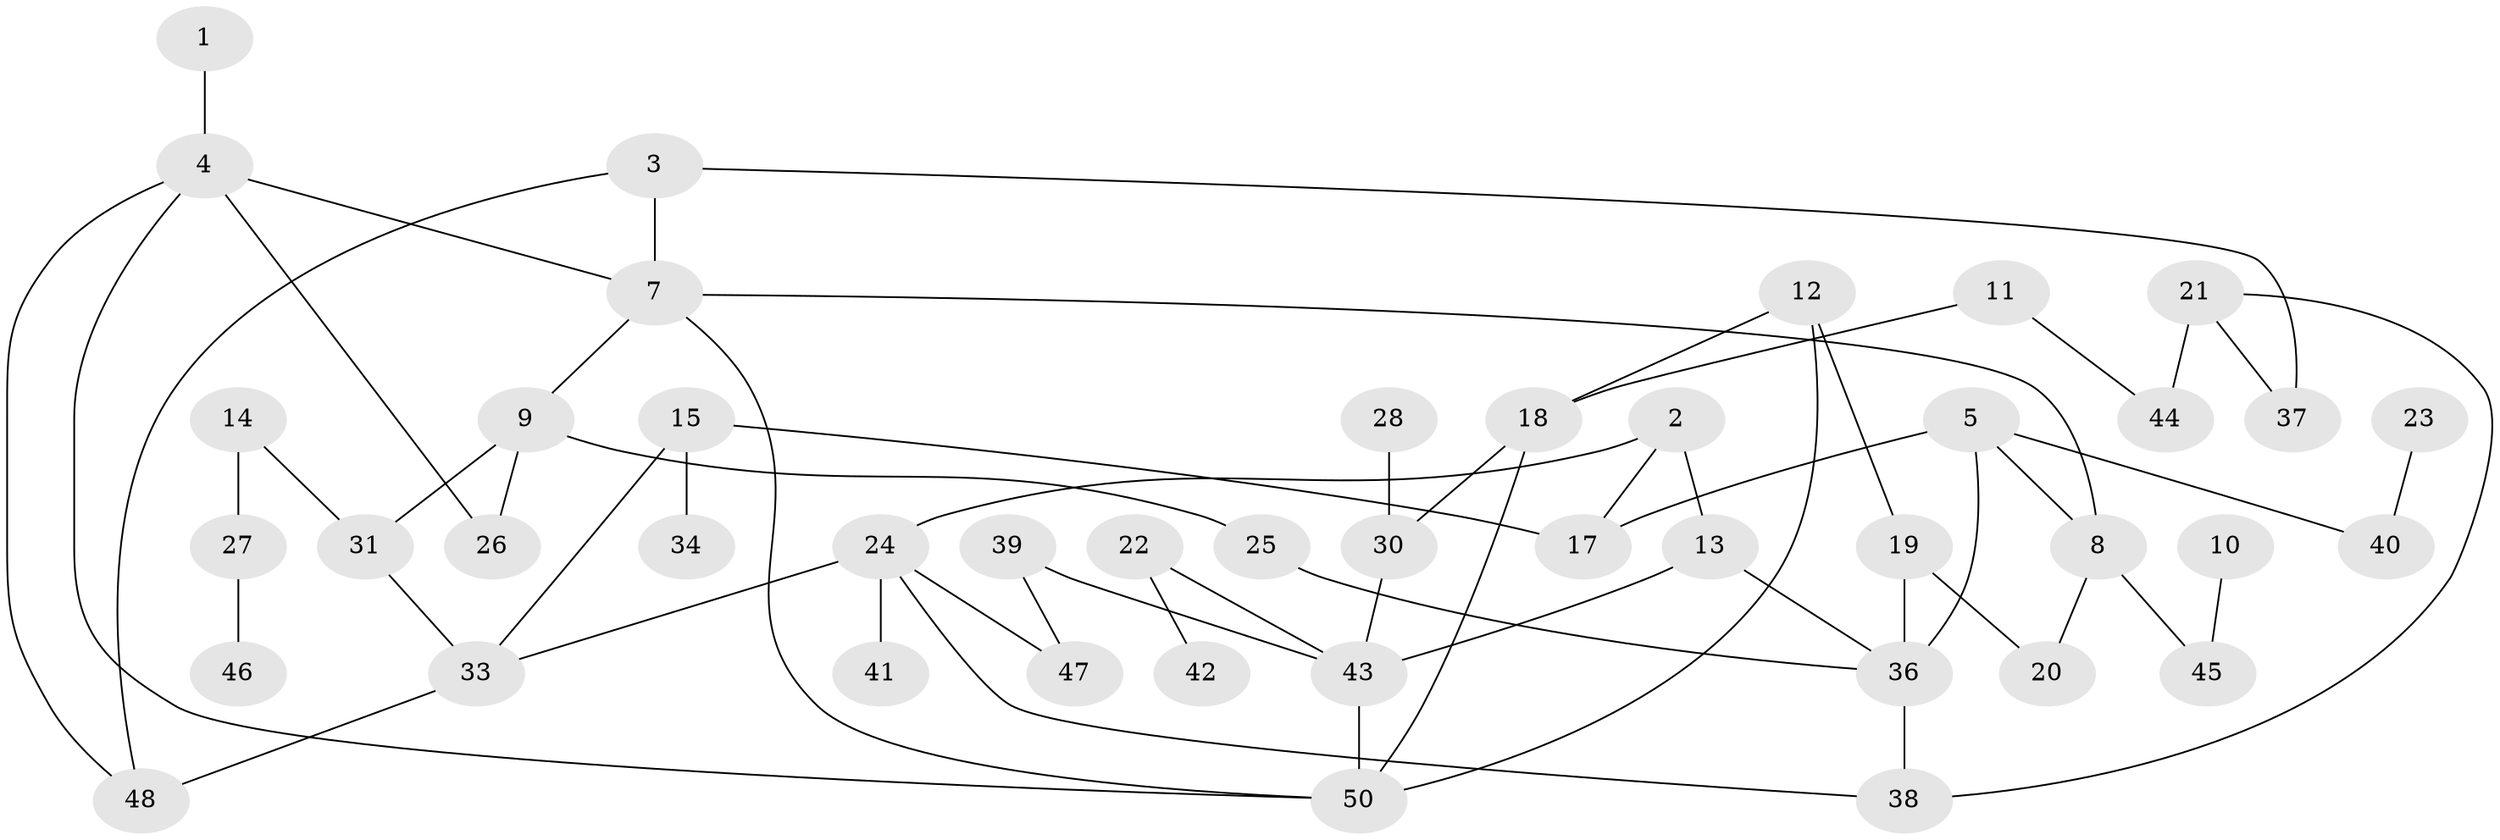 // original degree distribution, {1: 0.17142857142857143, 2: 0.35714285714285715, 4: 0.12857142857142856, 5: 0.07142857142857142, 0: 0.08571428571428572, 3: 0.18571428571428572}
// Generated by graph-tools (version 1.1) at 2025/48/03/04/25 22:48:04]
// undirected, 44 vertices, 60 edges
graph export_dot {
  node [color=gray90,style=filled];
  1;
  2;
  3;
  4;
  5;
  7;
  8;
  9;
  10;
  11;
  12;
  13;
  14;
  15;
  17;
  18;
  19;
  20;
  21;
  22;
  23;
  24;
  25;
  26;
  27;
  28;
  30;
  31;
  33;
  34;
  36;
  37;
  38;
  39;
  40;
  41;
  42;
  43;
  44;
  45;
  46;
  47;
  48;
  50;
  1 -- 4 [weight=1.0];
  2 -- 13 [weight=2.0];
  2 -- 17 [weight=1.0];
  2 -- 24 [weight=1.0];
  3 -- 7 [weight=1.0];
  3 -- 37 [weight=1.0];
  3 -- 48 [weight=1.0];
  4 -- 7 [weight=1.0];
  4 -- 26 [weight=1.0];
  4 -- 48 [weight=1.0];
  4 -- 50 [weight=1.0];
  5 -- 8 [weight=1.0];
  5 -- 17 [weight=1.0];
  5 -- 36 [weight=1.0];
  5 -- 40 [weight=1.0];
  7 -- 8 [weight=1.0];
  7 -- 9 [weight=1.0];
  7 -- 50 [weight=1.0];
  8 -- 20 [weight=1.0];
  8 -- 45 [weight=1.0];
  9 -- 25 [weight=1.0];
  9 -- 26 [weight=1.0];
  9 -- 31 [weight=1.0];
  10 -- 45 [weight=1.0];
  11 -- 18 [weight=1.0];
  11 -- 44 [weight=1.0];
  12 -- 18 [weight=1.0];
  12 -- 19 [weight=1.0];
  12 -- 50 [weight=1.0];
  13 -- 36 [weight=1.0];
  13 -- 43 [weight=1.0];
  14 -- 27 [weight=1.0];
  14 -- 31 [weight=1.0];
  15 -- 17 [weight=1.0];
  15 -- 33 [weight=1.0];
  15 -- 34 [weight=1.0];
  18 -- 30 [weight=1.0];
  18 -- 50 [weight=1.0];
  19 -- 20 [weight=1.0];
  19 -- 36 [weight=1.0];
  21 -- 37 [weight=1.0];
  21 -- 38 [weight=1.0];
  21 -- 44 [weight=1.0];
  22 -- 42 [weight=1.0];
  22 -- 43 [weight=1.0];
  23 -- 40 [weight=1.0];
  24 -- 33 [weight=1.0];
  24 -- 38 [weight=1.0];
  24 -- 41 [weight=1.0];
  24 -- 47 [weight=1.0];
  25 -- 36 [weight=1.0];
  27 -- 46 [weight=1.0];
  28 -- 30 [weight=1.0];
  30 -- 43 [weight=1.0];
  31 -- 33 [weight=1.0];
  33 -- 48 [weight=1.0];
  36 -- 38 [weight=1.0];
  39 -- 43 [weight=1.0];
  39 -- 47 [weight=1.0];
  43 -- 50 [weight=1.0];
}
